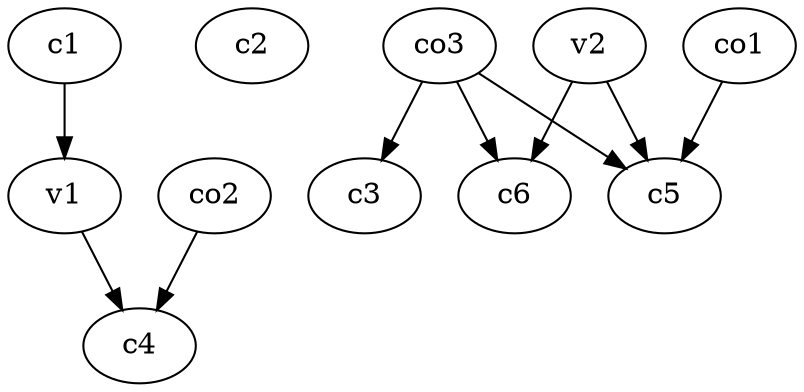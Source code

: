strict digraph  {
c1;
c2;
c3;
c4;
c5;
c6;
v1;
v2;
co1;
co2;
co3;
c1 -> v1  [weight=1];
v1 -> c4  [weight=1];
v2 -> c5  [weight=1];
v2 -> c6  [weight=1];
co1 -> c5  [weight=1];
co2 -> c4  [weight=1];
co3 -> c6  [weight=1];
co3 -> c3  [weight=1];
co3 -> c5  [weight=1];
}
